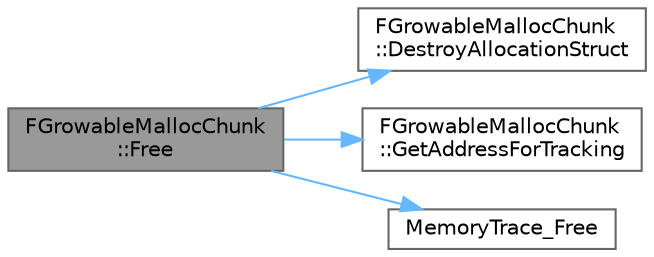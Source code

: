 digraph "FGrowableMallocChunk::Free"
{
 // INTERACTIVE_SVG=YES
 // LATEX_PDF_SIZE
  bgcolor="transparent";
  edge [fontname=Helvetica,fontsize=10,labelfontname=Helvetica,labelfontsize=10];
  node [fontname=Helvetica,fontsize=10,shape=box,height=0.2,width=0.4];
  rankdir="LR";
  Node1 [id="Node000001",label="FGrowableMallocChunk\l::Free",height=0.2,width=0.4,color="gray40", fillcolor="grey60", style="filled", fontcolor="black",tooltip=" "];
  Node1 -> Node2 [id="edge1_Node000001_Node000002",color="steelblue1",style="solid",tooltip=" "];
  Node2 [id="Node000002",label="FGrowableMallocChunk\l::DestroyAllocationStruct",height=0.2,width=0.4,color="grey40", fillcolor="white", style="filled",URL="$d1/d68/classFGrowableMallocChunk.html#ab6260739b27715258b8bf70ed50ca08b",tooltip="Destroys the implemtnation object."];
  Node1 -> Node3 [id="edge2_Node000001_Node000003",color="steelblue1",style="solid",tooltip=" "];
  Node3 [id="Node000003",label="FGrowableMallocChunk\l::GetAddressForTracking",height=0.2,width=0.4,color="grey40", fillcolor="white", style="filled",URL="$d1/d68/classFGrowableMallocChunk.html#aa2e706cb9641d6720cebf603b054b2c5",tooltip=" "];
  Node1 -> Node4 [id="edge3_Node000001_Node000004",color="steelblue1",style="solid",tooltip=" "];
  Node4 [id="Node000004",label="MemoryTrace_Free",height=0.2,width=0.4,color="grey40", fillcolor="white", style="filled",URL="$da/dd7/MemoryTrace_8h.html#a6f9c8539eae55e2eb489932242c4d791",tooltip=" "];
}
